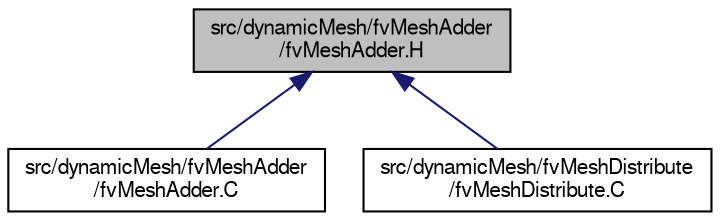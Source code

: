 digraph "src/dynamicMesh/fvMeshAdder/fvMeshAdder.H"
{
  bgcolor="transparent";
  edge [fontname="FreeSans",fontsize="10",labelfontname="FreeSans",labelfontsize="10"];
  node [fontname="FreeSans",fontsize="10",shape=record];
  Node231 [label="src/dynamicMesh/fvMeshAdder\l/fvMeshAdder.H",height=0.2,width=0.4,color="black", fillcolor="grey75", style="filled", fontcolor="black"];
  Node231 -> Node232 [dir="back",color="midnightblue",fontsize="10",style="solid",fontname="FreeSans"];
  Node232 [label="src/dynamicMesh/fvMeshAdder\l/fvMeshAdder.C",height=0.2,width=0.4,color="black",URL="$a00407.html"];
  Node231 -> Node233 [dir="back",color="midnightblue",fontsize="10",style="solid",fontname="FreeSans"];
  Node233 [label="src/dynamicMesh/fvMeshDistribute\l/fvMeshDistribute.C",height=0.2,width=0.4,color="black",URL="$a00416.html"];
}
